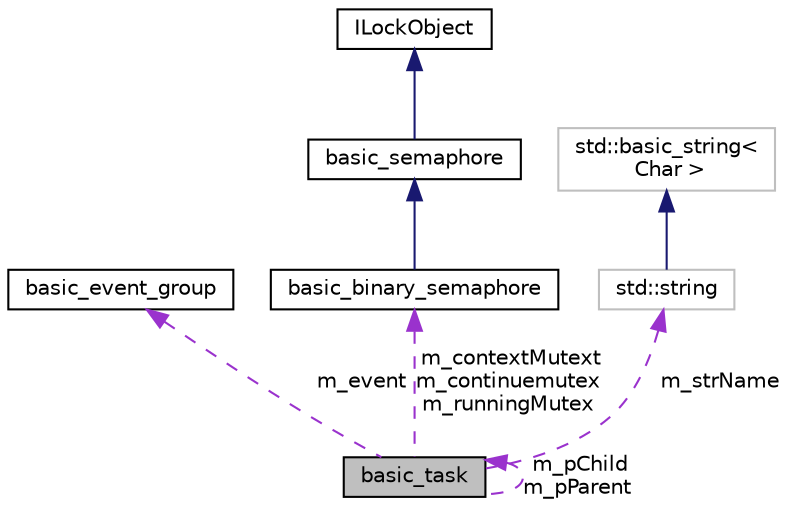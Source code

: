 digraph "basic_task"
{
 // LATEX_PDF_SIZE
  edge [fontname="Helvetica",fontsize="10",labelfontname="Helvetica",labelfontsize="10"];
  node [fontname="Helvetica",fontsize="10",shape=record];
  Node1 [label="basic_task",height=0.2,width=0.4,color="black", fillcolor="grey75", style="filled", fontcolor="black",tooltip=" "];
  Node2 -> Node1 [dir="back",color="darkorchid3",fontsize="10",style="dashed",label=" m_event" ,fontname="Helvetica"];
  Node2 [label="basic_event_group",height=0.2,width=0.4,color="black", fillcolor="white", style="filled",URL="$classbasic__event__group.html",tooltip=" "];
  Node3 -> Node1 [dir="back",color="darkorchid3",fontsize="10",style="dashed",label=" m_contextMutext\nm_continuemutex\nm_runningMutex" ,fontname="Helvetica"];
  Node3 [label="basic_binary_semaphore",height=0.2,width=0.4,color="black", fillcolor="white", style="filled",URL="$classbasic__binary__semaphore.html",tooltip=" "];
  Node4 -> Node3 [dir="back",color="midnightblue",fontsize="10",style="solid",fontname="Helvetica"];
  Node4 [label="basic_semaphore",height=0.2,width=0.4,color="black", fillcolor="white", style="filled",URL="$classbasic__semaphore.html",tooltip=" "];
  Node5 -> Node4 [dir="back",color="midnightblue",fontsize="10",style="solid",fontname="Helvetica"];
  Node5 [label="ILockObject",height=0.2,width=0.4,color="black", fillcolor="white", style="filled",URL="$class_i_lock_object.html",tooltip=" "];
  Node6 -> Node1 [dir="back",color="darkorchid3",fontsize="10",style="dashed",label=" m_strName" ,fontname="Helvetica"];
  Node6 [label="std::string",height=0.2,width=0.4,color="grey75", fillcolor="white", style="filled",tooltip=" "];
  Node7 -> Node6 [dir="back",color="midnightblue",fontsize="10",style="solid",fontname="Helvetica"];
  Node7 [label="std::basic_string\<\l Char \>",height=0.2,width=0.4,color="grey75", fillcolor="white", style="filled",tooltip=" "];
  Node1 -> Node1 [dir="back",color="darkorchid3",fontsize="10",style="dashed",label=" m_pChild\nm_pParent" ,fontname="Helvetica"];
}
